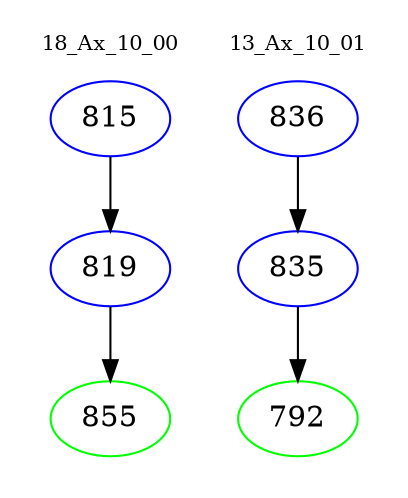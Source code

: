digraph{
subgraph cluster_0 {
color = white
label = "18_Ax_10_00";
fontsize=10;
T0_815 [label="815", color="blue"]
T0_815 -> T0_819 [color="black"]
T0_819 [label="819", color="blue"]
T0_819 -> T0_855 [color="black"]
T0_855 [label="855", color="green"]
}
subgraph cluster_1 {
color = white
label = "13_Ax_10_01";
fontsize=10;
T1_836 [label="836", color="blue"]
T1_836 -> T1_835 [color="black"]
T1_835 [label="835", color="blue"]
T1_835 -> T1_792 [color="black"]
T1_792 [label="792", color="green"]
}
}
